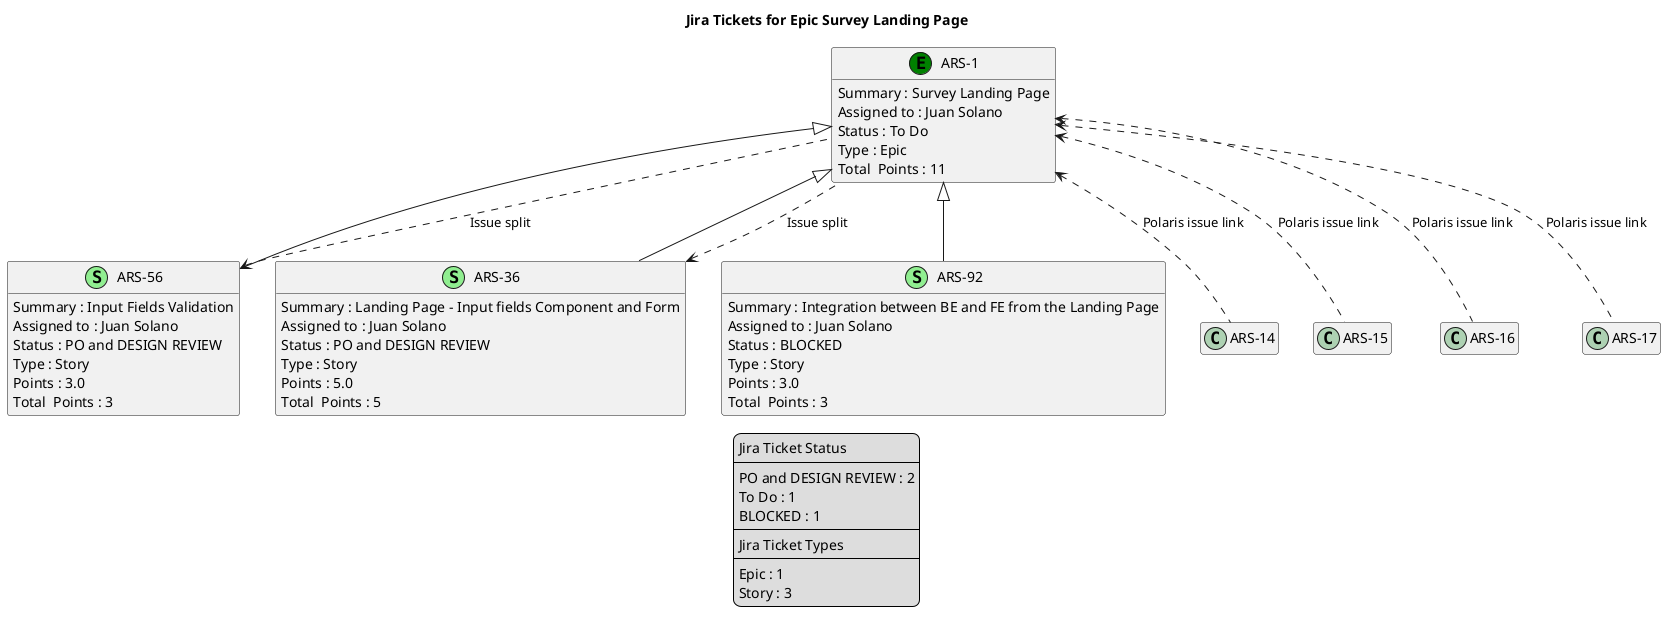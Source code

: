 @startuml
'https://plantuml.com/class-diagram

' GENERATE CLASS DIAGRAM ===========
' Generated at    : Wed May 29 11:49:43 CEST 2024

title Jira Tickets for Epic Survey Landing Page
hide empty members

legend
Jira Ticket Status
----
PO and DESIGN REVIEW : 2
To Do : 1
BLOCKED : 1
----
Jira Ticket Types
----
Epic : 1
Story : 3
end legend


' Tickets =======
class "ARS-92" << (S,lightgreen) >> {
 Summary : Integration between BE and FE from the Landing Page
 Assigned to : Juan Solano
 Status : BLOCKED
 Type : Story
 Points : 3.0
Total  Points : 3
}

class "ARS-56" << (S,lightgreen) >> {
 Summary : Input Fields Validation
 Assigned to : Juan Solano
 Status : PO and DESIGN REVIEW
 Type : Story
 Points : 3.0
Total  Points : 3
}

class "ARS-36" << (S,lightgreen) >> {
 Summary : Landing Page - Input fields Component and Form
 Assigned to : Juan Solano
 Status : PO and DESIGN REVIEW
 Type : Story
 Points : 5.0
Total  Points : 5
}

class "ARS-1" << (E,green) >> {
 Summary : Survey Landing Page
 Assigned to : Juan Solano
 Status : To Do
 Type : Epic
Total  Points : 11
}



' Links =======

' Parents =======
"ARS-1" <|-- "ARS-92"
"ARS-1" <|-- "ARS-56"
"ARS-1" <|-- "ARS-36"

"ARS-56" <.. "ARS-1" : Issue split

"ARS-36" <.. "ARS-1" : Issue split

"ARS-1" <.. "ARS-14" : Polaris issue link

"ARS-1" <.. "ARS-15" : Polaris issue link

"ARS-1" <.. "ARS-16" : Polaris issue link

"ARS-1" <.. "ARS-17" : Polaris issue link



@enduml
